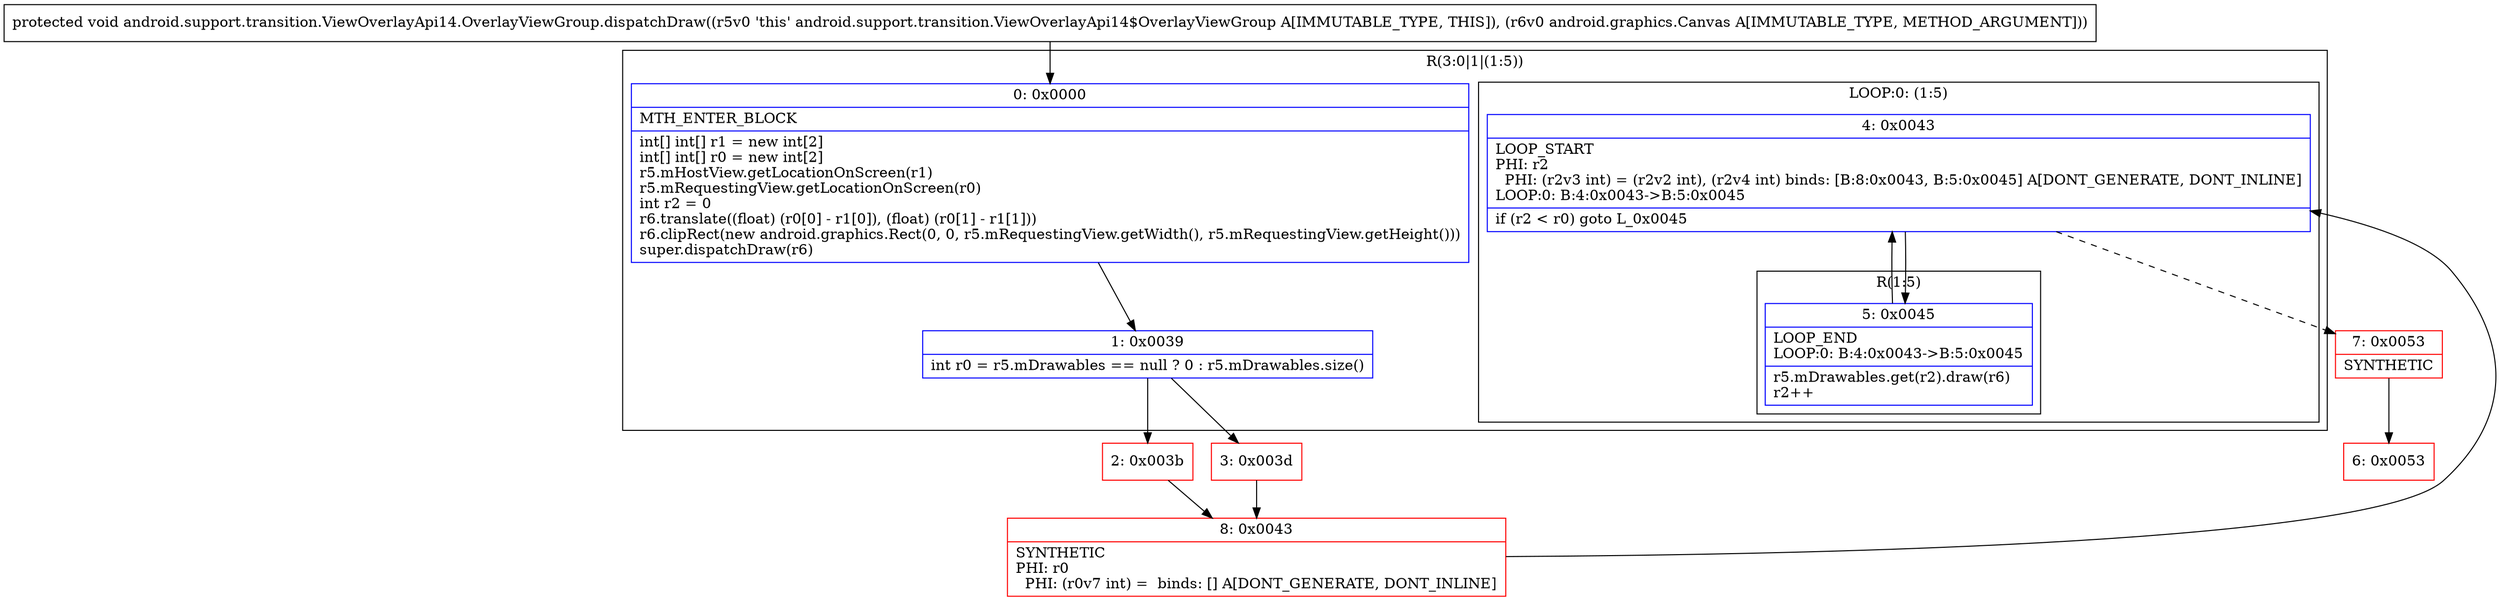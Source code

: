 digraph "CFG forandroid.support.transition.ViewOverlayApi14.OverlayViewGroup.dispatchDraw(Landroid\/graphics\/Canvas;)V" {
subgraph cluster_Region_568228390 {
label = "R(3:0|1|(1:5))";
node [shape=record,color=blue];
Node_0 [shape=record,label="{0\:\ 0x0000|MTH_ENTER_BLOCK\l|int[] int[] r1 = new int[2]\lint[] int[] r0 = new int[2]\lr5.mHostView.getLocationOnScreen(r1)\lr5.mRequestingView.getLocationOnScreen(r0)\lint r2 = 0\lr6.translate((float) (r0[0] \- r1[0]), (float) (r0[1] \- r1[1]))\lr6.clipRect(new android.graphics.Rect(0, 0, r5.mRequestingView.getWidth(), r5.mRequestingView.getHeight()))\lsuper.dispatchDraw(r6)\l}"];
Node_1 [shape=record,label="{1\:\ 0x0039|int r0 = r5.mDrawables == null ? 0 : r5.mDrawables.size()\l}"];
subgraph cluster_LoopRegion_1290838705 {
label = "LOOP:0: (1:5)";
node [shape=record,color=blue];
Node_4 [shape=record,label="{4\:\ 0x0043|LOOP_START\lPHI: r2 \l  PHI: (r2v3 int) = (r2v2 int), (r2v4 int) binds: [B:8:0x0043, B:5:0x0045] A[DONT_GENERATE, DONT_INLINE]\lLOOP:0: B:4:0x0043\-\>B:5:0x0045\l|if (r2 \< r0) goto L_0x0045\l}"];
subgraph cluster_Region_1714724280 {
label = "R(1:5)";
node [shape=record,color=blue];
Node_5 [shape=record,label="{5\:\ 0x0045|LOOP_END\lLOOP:0: B:4:0x0043\-\>B:5:0x0045\l|r5.mDrawables.get(r2).draw(r6)\lr2++\l}"];
}
}
}
Node_2 [shape=record,color=red,label="{2\:\ 0x003b}"];
Node_3 [shape=record,color=red,label="{3\:\ 0x003d}"];
Node_6 [shape=record,color=red,label="{6\:\ 0x0053}"];
Node_7 [shape=record,color=red,label="{7\:\ 0x0053|SYNTHETIC\l}"];
Node_8 [shape=record,color=red,label="{8\:\ 0x0043|SYNTHETIC\lPHI: r0 \l  PHI: (r0v7 int) =  binds: [] A[DONT_GENERATE, DONT_INLINE]\l}"];
MethodNode[shape=record,label="{protected void android.support.transition.ViewOverlayApi14.OverlayViewGroup.dispatchDraw((r5v0 'this' android.support.transition.ViewOverlayApi14$OverlayViewGroup A[IMMUTABLE_TYPE, THIS]), (r6v0 android.graphics.Canvas A[IMMUTABLE_TYPE, METHOD_ARGUMENT])) }"];
MethodNode -> Node_0;
Node_0 -> Node_1;
Node_1 -> Node_2;
Node_1 -> Node_3;
Node_4 -> Node_5;
Node_4 -> Node_7[style=dashed];
Node_5 -> Node_4;
Node_2 -> Node_8;
Node_3 -> Node_8;
Node_7 -> Node_6;
Node_8 -> Node_4;
}

